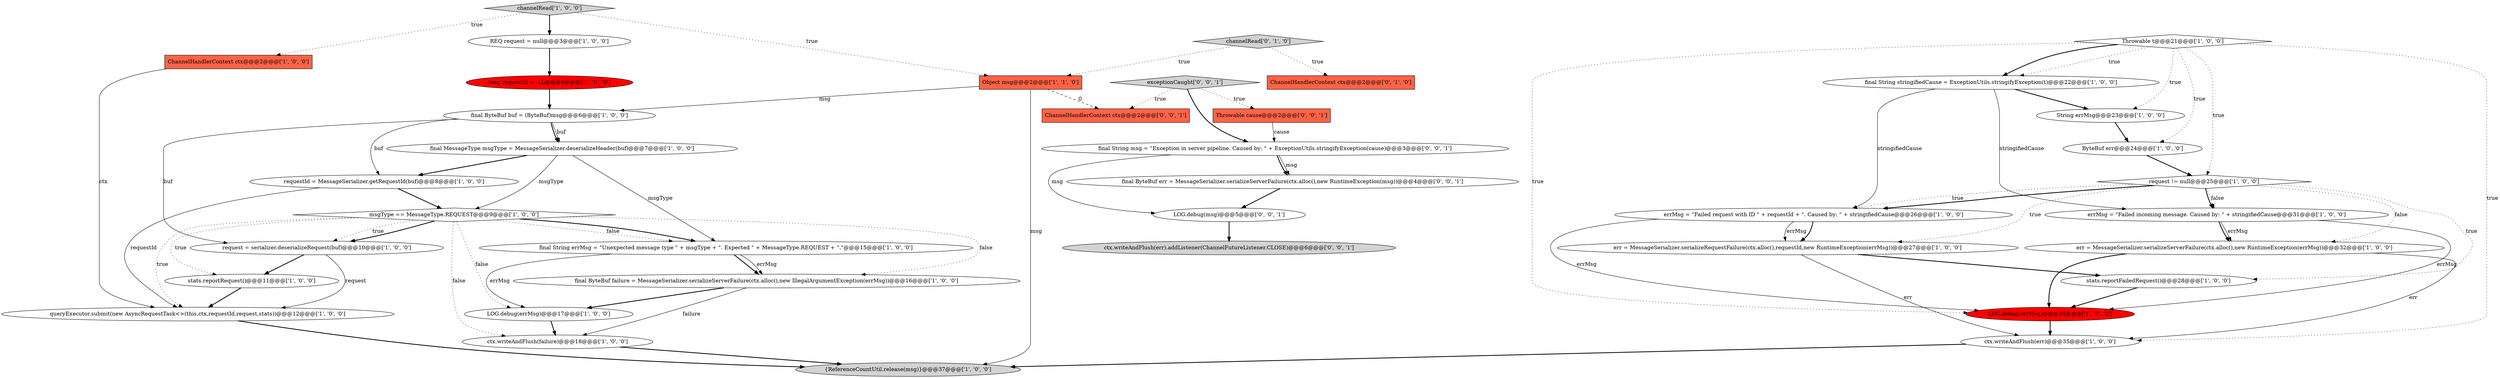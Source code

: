 digraph {
2 [style = filled, label = "ByteBuf err@@@24@@@['1', '0', '0']", fillcolor = white, shape = ellipse image = "AAA0AAABBB1BBB"];
27 [style = filled, label = "stats.reportRequest()@@@11@@@['1', '0', '0']", fillcolor = white, shape = ellipse image = "AAA0AAABBB1BBB"];
14 [style = filled, label = "REQ request = null@@@3@@@['1', '0', '0']", fillcolor = white, shape = ellipse image = "AAA0AAABBB1BBB"];
5 [style = filled, label = "long requestId = -1L@@@4@@@['1', '0', '0']", fillcolor = red, shape = ellipse image = "AAA1AAABBB1BBB"];
25 [style = filled, label = "LOG.debug(errMsg)@@@34@@@['1', '0', '0']", fillcolor = red, shape = ellipse image = "AAA1AAABBB1BBB"];
35 [style = filled, label = "exceptionCaught['0', '0', '1']", fillcolor = lightgray, shape = diamond image = "AAA0AAABBB3BBB"];
29 [style = filled, label = "channelRead['0', '1', '0']", fillcolor = lightgray, shape = diamond image = "AAA0AAABBB2BBB"];
10 [style = filled, label = "queryExecutor.submit(new AsyncRequestTask<>(this,ctx,requestId,request,stats))@@@12@@@['1', '0', '0']", fillcolor = white, shape = ellipse image = "AAA0AAABBB1BBB"];
17 [style = filled, label = "errMsg = \"Failed request with ID \" + requestId + \". Caused by: \" + stringifiedCause@@@26@@@['1', '0', '0']", fillcolor = white, shape = ellipse image = "AAA0AAABBB1BBB"];
37 [style = filled, label = "final ByteBuf err = MessageSerializer.serializeServerFailure(ctx.alloc(),new RuntimeException(msg))@@@4@@@['0', '0', '1']", fillcolor = white, shape = ellipse image = "AAA0AAABBB3BBB"];
34 [style = filled, label = "ChannelHandlerContext ctx@@@2@@@['0', '0', '1']", fillcolor = tomato, shape = box image = "AAA0AAABBB3BBB"];
21 [style = filled, label = "errMsg = \"Failed incoming message. Caused by: \" + stringifiedCause@@@31@@@['1', '0', '0']", fillcolor = white, shape = ellipse image = "AAA0AAABBB1BBB"];
11 [style = filled, label = "final String stringifiedCause = ExceptionUtils.stringifyException(t)@@@22@@@['1', '0', '0']", fillcolor = white, shape = ellipse image = "AAA0AAABBB1BBB"];
3 [style = filled, label = "final ByteBuf buf = (ByteBuf)msg@@@6@@@['1', '0', '0']", fillcolor = white, shape = ellipse image = "AAA0AAABBB1BBB"];
12 [style = filled, label = "final String errMsg = \"Unexpected message type \" + msgType + \". Expected \" + MessageType.REQUEST + \".\"@@@15@@@['1', '0', '0']", fillcolor = white, shape = ellipse image = "AAA0AAABBB1BBB"];
24 [style = filled, label = "final ByteBuf failure = MessageSerializer.serializeServerFailure(ctx.alloc(),new IllegalArgumentException(errMsg))@@@16@@@['1', '0', '0']", fillcolor = white, shape = ellipse image = "AAA0AAABBB1BBB"];
4 [style = filled, label = "request = serializer.deserializeRequest(buf)@@@10@@@['1', '0', '0']", fillcolor = white, shape = ellipse image = "AAA0AAABBB1BBB"];
31 [style = filled, label = "Throwable cause@@@2@@@['0', '0', '1']", fillcolor = tomato, shape = box image = "AAA0AAABBB3BBB"];
28 [style = filled, label = "String errMsg@@@23@@@['1', '0', '0']", fillcolor = white, shape = ellipse image = "AAA0AAABBB1BBB"];
22 [style = filled, label = "{ReferenceCountUtil.release(msg)}@@@37@@@['1', '0', '0']", fillcolor = lightgray, shape = ellipse image = "AAA0AAABBB1BBB"];
15 [style = filled, label = "msgType == MessageType.REQUEST@@@9@@@['1', '0', '0']", fillcolor = white, shape = diamond image = "AAA0AAABBB1BBB"];
6 [style = filled, label = "channelRead['1', '0', '0']", fillcolor = lightgray, shape = diamond image = "AAA0AAABBB1BBB"];
32 [style = filled, label = "LOG.debug(msg)@@@5@@@['0', '0', '1']", fillcolor = white, shape = ellipse image = "AAA0AAABBB3BBB"];
33 [style = filled, label = "ctx.writeAndFlush(err).addListener(ChannelFutureListener.CLOSE)@@@6@@@['0', '0', '1']", fillcolor = lightgray, shape = ellipse image = "AAA0AAABBB3BBB"];
23 [style = filled, label = "err = MessageSerializer.serializeServerFailure(ctx.alloc(),new RuntimeException(errMsg))@@@32@@@['1', '0', '0']", fillcolor = white, shape = ellipse image = "AAA0AAABBB1BBB"];
30 [style = filled, label = "ChannelHandlerContext ctx@@@2@@@['0', '1', '0']", fillcolor = tomato, shape = box image = "AAA0AAABBB2BBB"];
1 [style = filled, label = "request != null@@@25@@@['1', '0', '0']", fillcolor = white, shape = diamond image = "AAA0AAABBB1BBB"];
0 [style = filled, label = "stats.reportFailedRequest()@@@28@@@['1', '0', '0']", fillcolor = white, shape = ellipse image = "AAA0AAABBB1BBB"];
26 [style = filled, label = "final MessageType msgType = MessageSerializer.deserializeHeader(buf)@@@7@@@['1', '0', '0']", fillcolor = white, shape = ellipse image = "AAA0AAABBB1BBB"];
36 [style = filled, label = "final String msg = \"Exception in server pipeline. Caused by: \" + ExceptionUtils.stringifyException(cause)@@@3@@@['0', '0', '1']", fillcolor = white, shape = ellipse image = "AAA0AAABBB3BBB"];
20 [style = filled, label = "Throwable t@@@21@@@['1', '0', '0']", fillcolor = white, shape = diamond image = "AAA0AAABBB1BBB"];
9 [style = filled, label = "requestId = MessageSerializer.getRequestId(buf)@@@8@@@['1', '0', '0']", fillcolor = white, shape = ellipse image = "AAA0AAABBB1BBB"];
16 [style = filled, label = "ChannelHandlerContext ctx@@@2@@@['1', '0', '0']", fillcolor = tomato, shape = box image = "AAA0AAABBB1BBB"];
19 [style = filled, label = "ctx.writeAndFlush(err)@@@35@@@['1', '0', '0']", fillcolor = white, shape = ellipse image = "AAA0AAABBB1BBB"];
7 [style = filled, label = "LOG.debug(errMsg)@@@17@@@['1', '0', '0']", fillcolor = white, shape = ellipse image = "AAA0AAABBB1BBB"];
8 [style = filled, label = "err = MessageSerializer.serializeRequestFailure(ctx.alloc(),requestId,new RuntimeException(errMsg))@@@27@@@['1', '0', '0']", fillcolor = white, shape = ellipse image = "AAA0AAABBB1BBB"];
18 [style = filled, label = "Object msg@@@2@@@['1', '1', '0']", fillcolor = tomato, shape = box image = "AAA0AAABBB1BBB"];
13 [style = filled, label = "ctx.writeAndFlush(failure)@@@18@@@['1', '0', '0']", fillcolor = white, shape = ellipse image = "AAA0AAABBB1BBB"];
7->13 [style = bold, label=""];
5->3 [style = bold, label=""];
10->22 [style = bold, label=""];
11->28 [style = bold, label=""];
17->8 [style = bold, label=""];
23->25 [style = bold, label=""];
29->18 [style = dotted, label="true"];
24->13 [style = solid, label="failure"];
17->25 [style = solid, label="errMsg"];
20->25 [style = dotted, label="true"];
3->9 [style = solid, label="buf"];
3->4 [style = solid, label="buf"];
20->11 [style = dotted, label="true"];
1->17 [style = dotted, label="true"];
17->8 [style = solid, label="errMsg"];
2->1 [style = bold, label=""];
3->26 [style = solid, label="buf"];
3->26 [style = bold, label=""];
26->9 [style = bold, label=""];
26->15 [style = solid, label="msgType"];
15->10 [style = dotted, label="true"];
4->10 [style = solid, label="request"];
23->19 [style = solid, label="err"];
12->24 [style = bold, label=""];
20->11 [style = bold, label=""];
15->24 [style = dotted, label="false"];
35->31 [style = dotted, label="true"];
12->24 [style = solid, label="errMsg"];
11->21 [style = solid, label="stringifiedCause"];
32->33 [style = bold, label=""];
15->4 [style = dotted, label="true"];
1->17 [style = bold, label=""];
21->25 [style = solid, label="errMsg"];
9->10 [style = solid, label="requestId"];
15->27 [style = dotted, label="true"];
1->23 [style = dotted, label="false"];
8->0 [style = bold, label=""];
6->14 [style = bold, label=""];
16->10 [style = solid, label="ctx"];
18->34 [style = dashed, label="0"];
28->2 [style = bold, label=""];
36->37 [style = solid, label="msg"];
12->7 [style = solid, label="errMsg"];
6->18 [style = dotted, label="true"];
11->17 [style = solid, label="stringifiedCause"];
20->1 [style = dotted, label="true"];
26->12 [style = solid, label="msgType"];
20->28 [style = dotted, label="true"];
0->25 [style = bold, label=""];
9->15 [style = bold, label=""];
1->21 [style = bold, label=""];
1->21 [style = dotted, label="false"];
27->10 [style = bold, label=""];
4->27 [style = bold, label=""];
15->4 [style = bold, label=""];
25->19 [style = bold, label=""];
15->12 [style = dotted, label="false"];
1->8 [style = dotted, label="true"];
37->32 [style = bold, label=""];
29->30 [style = dotted, label="true"];
18->3 [style = solid, label="msg"];
8->19 [style = solid, label="err"];
21->23 [style = solid, label="errMsg"];
15->13 [style = dotted, label="false"];
20->2 [style = dotted, label="true"];
15->12 [style = bold, label=""];
31->36 [style = solid, label="cause"];
13->22 [style = bold, label=""];
36->37 [style = bold, label=""];
20->19 [style = dotted, label="true"];
35->36 [style = bold, label=""];
1->0 [style = dotted, label="true"];
35->34 [style = dotted, label="true"];
24->7 [style = bold, label=""];
18->22 [style = solid, label="msg"];
19->22 [style = bold, label=""];
15->7 [style = dotted, label="false"];
6->16 [style = dotted, label="true"];
36->32 [style = solid, label="msg"];
14->5 [style = bold, label=""];
21->23 [style = bold, label=""];
}
